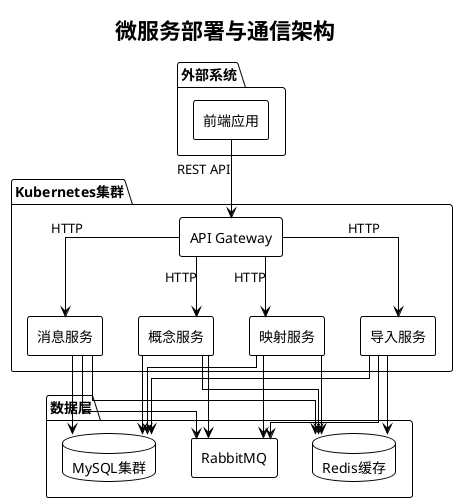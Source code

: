 @startuml microservice_deployment
!theme plain
skinparam backgroundColor #FFFFFF
skinparam componentStyle rectangle
skinparam linetype ortho

title 微服务部署与通信架构

package "Kubernetes集群" {
    component [API Gateway] as gateway
    component [消息服务] as msg_service
    component [概念服务] as concept_service
    component [映射服务] as mapping_service
    component [导入服务] as import_service
}

package "数据层" {
    database "MySQL集群" as mysql
    database "Redis缓存" as redis
    component [RabbitMQ] as rabbitmq
}

package "外部系统" {
    component [前端应用] as frontend
}

' 同步通信
frontend --> gateway : REST API
gateway --> msg_service : HTTP
gateway --> concept_service : HTTP
gateway --> mapping_service : HTTP
gateway --> import_service : HTTP

' 异步通信
msg_service --> rabbitmq
concept_service --> rabbitmq
mapping_service --> rabbitmq
import_service --> rabbitmq

' 数据访问
msg_service --> mysql
concept_service --> mysql
mapping_service --> mysql
import_service --> mysql

msg_service --> redis
concept_service --> redis
mapping_service --> redis
import_service --> redis

@enduml
